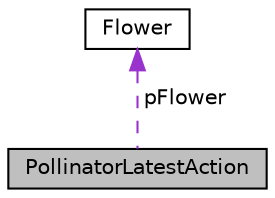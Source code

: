 digraph "PollinatorLatestAction"
{
 // LATEX_PDF_SIZE
  edge [fontname="Helvetica",fontsize="10",labelfontname="Helvetica",labelfontsize="10"];
  node [fontname="Helvetica",fontsize="10",shape=record];
  Node1 [label="PollinatorLatestAction",height=0.2,width=0.4,color="black", fillcolor="grey75", style="filled", fontcolor="black",tooltip=" "];
  Node2 -> Node1 [dir="back",color="darkorchid3",fontsize="10",style="dashed",label=" pFlower" ,fontname="Helvetica"];
  Node2 [label="Flower",height=0.2,width=0.4,color="black", fillcolor="white", style="filled",URL="$classFlower.html",tooltip=" "];
}
